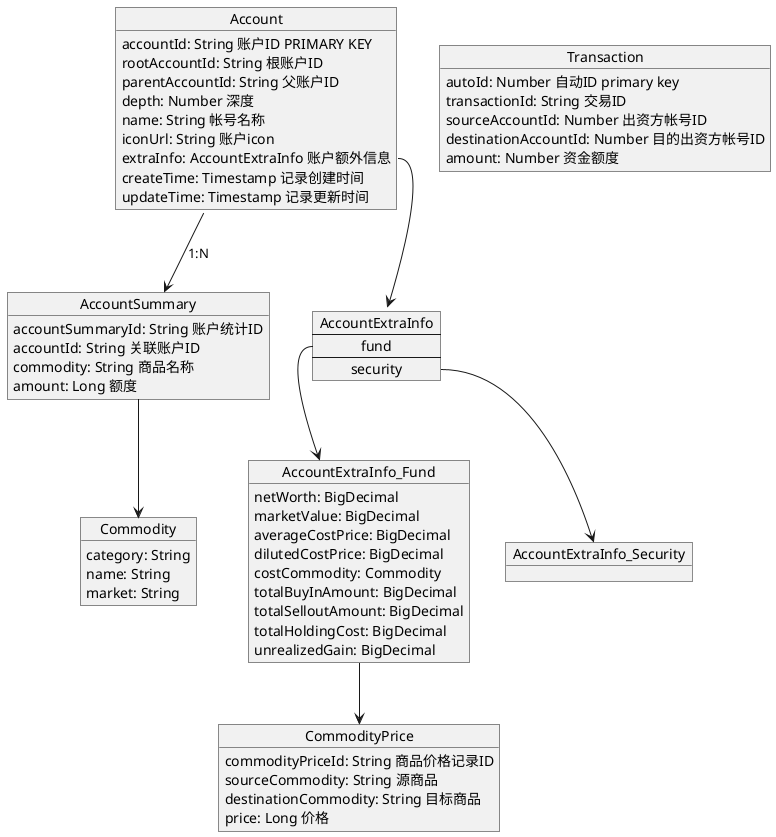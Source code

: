 @startuml
'https://plantuml.com/object-diagrm

object Commodity {
    category: String
    name: String
    market: String
}

object Account {
    accountId: String 账户ID PRIMARY KEY
    rootAccountId: String 根账户ID
    parentAccountId: String 父账户ID
    depth: Number 深度
    name: String 帐号名称
    iconUrl: String 账户icon
    extraInfo: AccountExtraInfo 账户额外信息
    createTime: Timestamp 记录创建时间
    updateTime: Timestamp 记录更新时间
}

object AccountSummary {
    accountSummaryId: String 账户统计ID
    accountId: String 关联账户ID
    commodity: String 商品名称
    amount: Long 额度
}

object AccountExtraInfo_Fund {
    netWorth: BigDecimal
    marketValue: BigDecimal
    averageCostPrice: BigDecimal
    dilutedCostPrice: BigDecimal
    costCommodity: Commodity
    totalBuyInAmount: BigDecimal
    totalSelloutAmount: BigDecimal
    totalHoldingCost: BigDecimal
    unrealizedGain: BigDecimal
}

object CommodityPrice {
    commodityPriceId: String 商品价格记录ID
    sourceCommodity: String 源商品
    destinationCommodity: String 目标商品
    price: Long 价格
}

object AccountExtraInfo_Security {
}

map AccountExtraInfo {
    fund *--> AccountExtraInfo_Fund
    security *--> AccountExtraInfo_Security
}

Account::extraInfo --> AccountExtraInfo
Account --> AccountSummary : 1:N
AccountSummary --> Commodity

AccountExtraInfo_Fund --> CommodityPrice

object Transaction {
    autoId: Number 自动ID primary key

    transactionId: String 交易ID
    sourceAccountId: Number 出资方帐号ID
    destinationAccountId: Number 目的出资方帐号ID
    amount: Number 资金额度
}

'object AccountCashFlow {
'    accountCashFlowId: Number 记录ID primary key
'    dstAccountId: Number 资金目的地账户ID
'    srcAccountId: Number 资金源账户ID
'    amount: Number 资金总额度
'    bookBalance: 当前账面余额
'    date: Date 资金发生日期
'    dateOrder: Number 资金发生日排序
'    subAccountCashFlow: Array<SubAccountCashFlow> 分单
'}


'object Fund {
'    code: String 基金代码 primary key
'    name: String 基金名称
'    netWorth: Number 基金净值
'    netWorthDate: Date 基金净值最后更新日期
'    createTime: Timestamp 记录创建时间
'    updateTime: Timestamp 记录更新时间
'}

'object Stock {
'    code: String 股票代码 primary key
'    name: String 股票名词
'    price: String 股票价格
'    createTime: Timestamp 记录创建时间
'    updateTime: Timestamp 记录更新时间
'}

'object FundFlow {
'    fundFlowId: Number 记录ID primary key
'    code: string 基金代码 foreign key
'    dividend: String
'    netWorth: Number
'    dayGrowth: Number
'}


'FundFlow::code --o Fund : 聚合

@enduml

